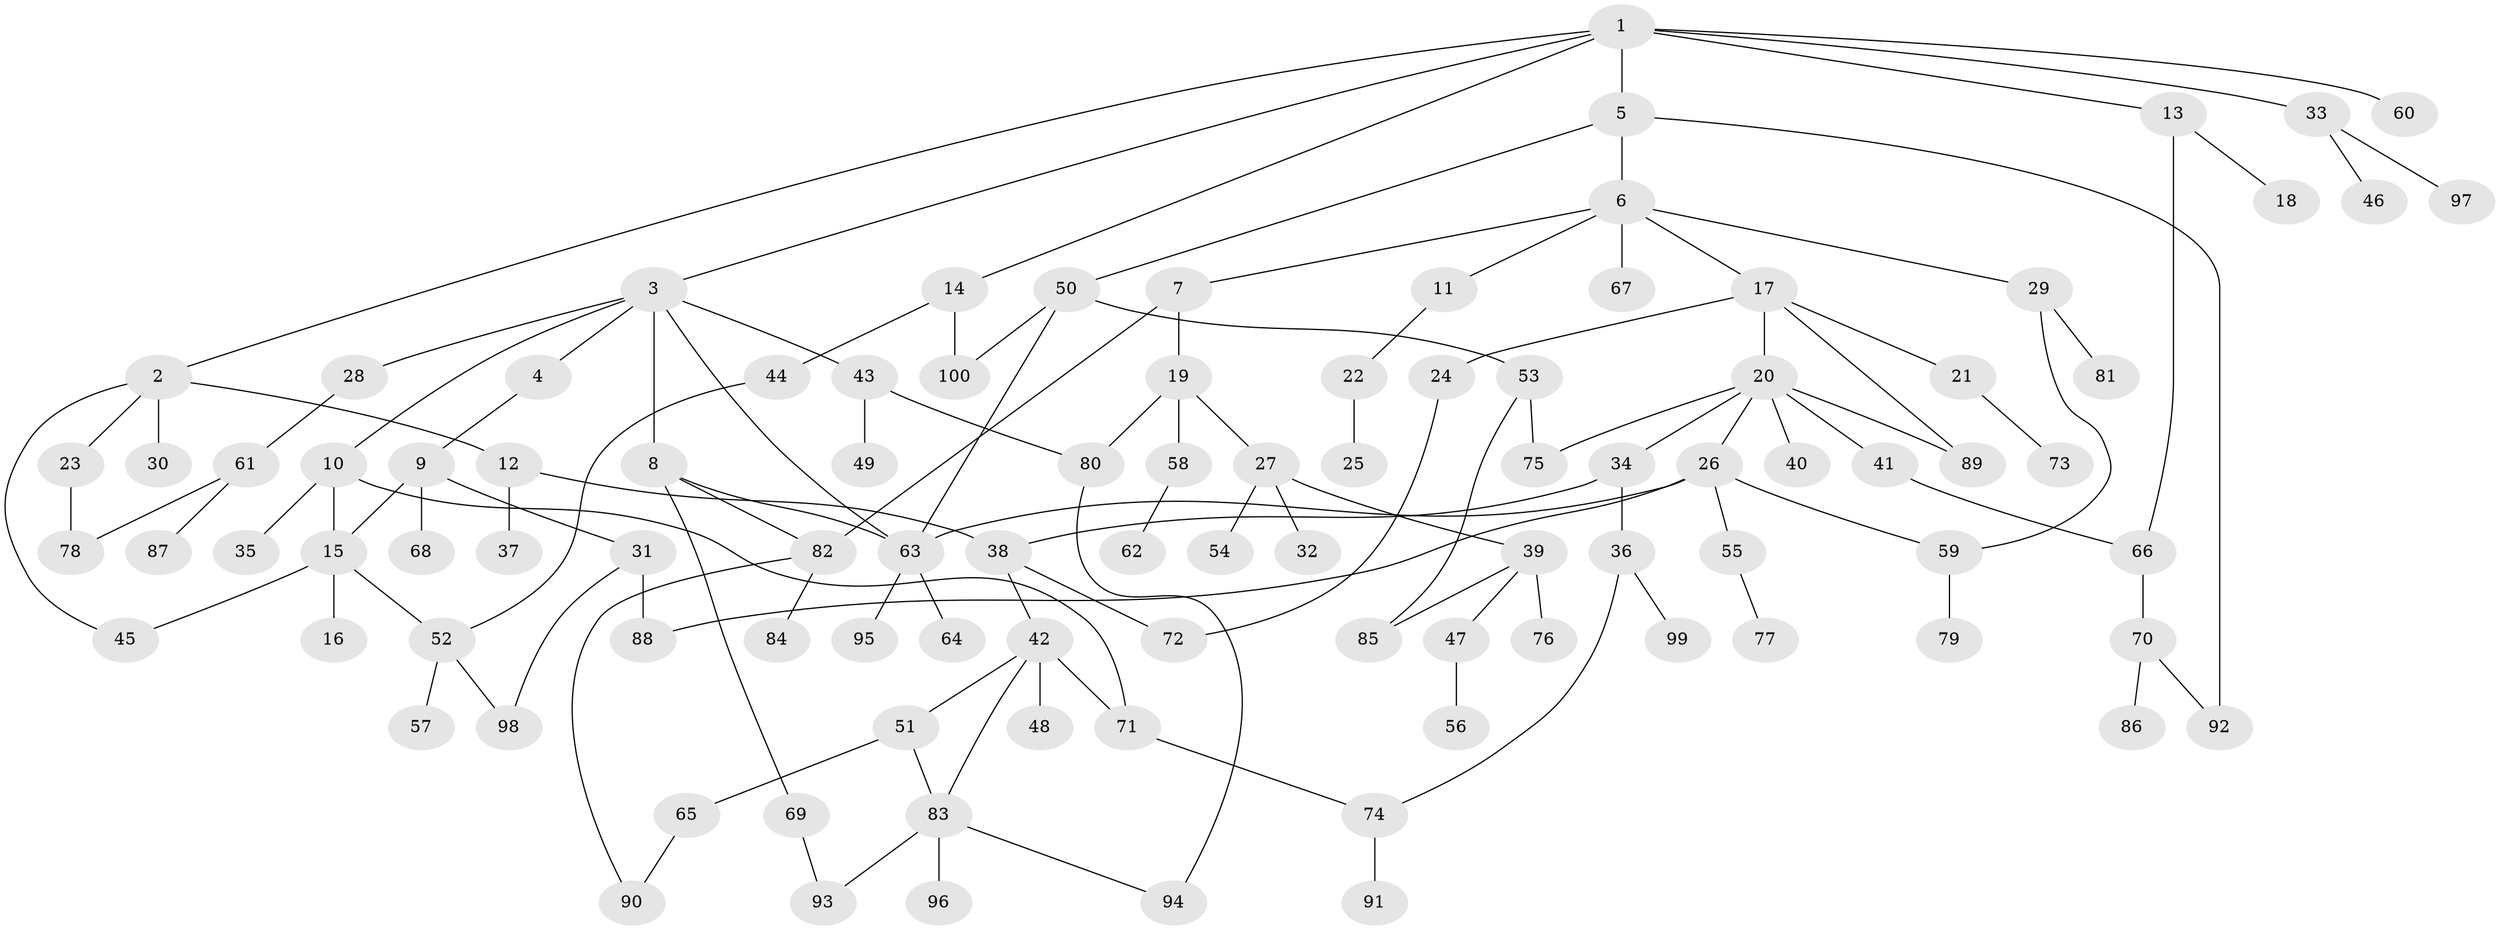 // Generated by graph-tools (version 1.1) at 2025/11/02/21/25 10:11:06]
// undirected, 100 vertices, 125 edges
graph export_dot {
graph [start="1"]
  node [color=gray90,style=filled];
  1;
  2;
  3;
  4;
  5;
  6;
  7;
  8;
  9;
  10;
  11;
  12;
  13;
  14;
  15;
  16;
  17;
  18;
  19;
  20;
  21;
  22;
  23;
  24;
  25;
  26;
  27;
  28;
  29;
  30;
  31;
  32;
  33;
  34;
  35;
  36;
  37;
  38;
  39;
  40;
  41;
  42;
  43;
  44;
  45;
  46;
  47;
  48;
  49;
  50;
  51;
  52;
  53;
  54;
  55;
  56;
  57;
  58;
  59;
  60;
  61;
  62;
  63;
  64;
  65;
  66;
  67;
  68;
  69;
  70;
  71;
  72;
  73;
  74;
  75;
  76;
  77;
  78;
  79;
  80;
  81;
  82;
  83;
  84;
  85;
  86;
  87;
  88;
  89;
  90;
  91;
  92;
  93;
  94;
  95;
  96;
  97;
  98;
  99;
  100;
  1 -- 2;
  1 -- 3;
  1 -- 5;
  1 -- 13;
  1 -- 14;
  1 -- 33;
  1 -- 60;
  2 -- 12;
  2 -- 23;
  2 -- 30;
  2 -- 45;
  3 -- 4;
  3 -- 8;
  3 -- 10;
  3 -- 28;
  3 -- 43;
  3 -- 63;
  4 -- 9;
  5 -- 6;
  5 -- 50;
  5 -- 92;
  6 -- 7;
  6 -- 11;
  6 -- 17;
  6 -- 29;
  6 -- 67;
  7 -- 19;
  7 -- 82;
  8 -- 69;
  8 -- 82;
  8 -- 63;
  9 -- 15;
  9 -- 31;
  9 -- 68;
  10 -- 35;
  10 -- 71;
  10 -- 15;
  11 -- 22;
  12 -- 37;
  12 -- 38;
  13 -- 18;
  13 -- 66;
  14 -- 44;
  14 -- 100;
  15 -- 16;
  15 -- 45;
  15 -- 52;
  17 -- 20;
  17 -- 21;
  17 -- 24;
  17 -- 89;
  19 -- 27;
  19 -- 58;
  19 -- 80;
  20 -- 26;
  20 -- 34;
  20 -- 40;
  20 -- 41;
  20 -- 75;
  20 -- 89;
  21 -- 73;
  22 -- 25;
  23 -- 78;
  24 -- 72;
  26 -- 55;
  26 -- 59;
  26 -- 63;
  26 -- 88;
  27 -- 32;
  27 -- 39;
  27 -- 54;
  28 -- 61;
  29 -- 81;
  29 -- 59;
  31 -- 88;
  31 -- 98;
  33 -- 46;
  33 -- 97;
  34 -- 36;
  34 -- 38;
  36 -- 99;
  36 -- 74;
  38 -- 42;
  38 -- 72;
  39 -- 47;
  39 -- 76;
  39 -- 85;
  41 -- 66;
  42 -- 48;
  42 -- 51;
  42 -- 83;
  42 -- 71;
  43 -- 49;
  43 -- 80;
  44 -- 52;
  47 -- 56;
  50 -- 53;
  50 -- 63;
  50 -- 100;
  51 -- 65;
  51 -- 83;
  52 -- 57;
  52 -- 98;
  53 -- 75;
  53 -- 85;
  55 -- 77;
  58 -- 62;
  59 -- 79;
  61 -- 78;
  61 -- 87;
  63 -- 64;
  63 -- 95;
  65 -- 90;
  66 -- 70;
  69 -- 93;
  70 -- 86;
  70 -- 92;
  71 -- 74;
  74 -- 91;
  80 -- 94;
  82 -- 84;
  82 -- 90;
  83 -- 94;
  83 -- 96;
  83 -- 93;
}
